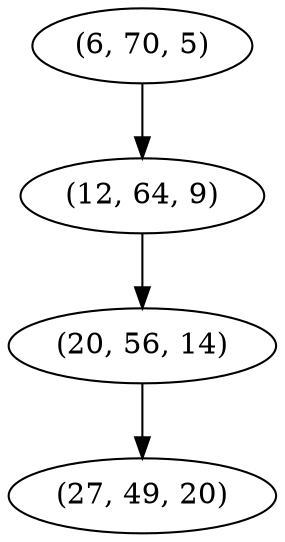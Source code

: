digraph tree {
    "(6, 70, 5)";
    "(12, 64, 9)";
    "(20, 56, 14)";
    "(27, 49, 20)";
    "(6, 70, 5)" -> "(12, 64, 9)";
    "(12, 64, 9)" -> "(20, 56, 14)";
    "(20, 56, 14)" -> "(27, 49, 20)";
}
